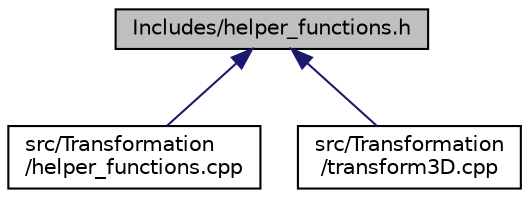 digraph "Includes/helper_functions.h"
{
  edge [fontname="Helvetica",fontsize="10",labelfontname="Helvetica",labelfontsize="10"];
  node [fontname="Helvetica",fontsize="10",shape=record];
  Node5 [label="Includes/helper_functions.h",height=0.2,width=0.4,color="black", fillcolor="grey75", style="filled", fontcolor="black"];
  Node5 -> Node6 [dir="back",color="midnightblue",fontsize="10",style="solid"];
  Node6 [label="src/Transformation\l/helper_functions.cpp",height=0.2,width=0.4,color="black", fillcolor="white", style="filled",URL="$helper__functions_8cpp.html"];
  Node5 -> Node7 [dir="back",color="midnightblue",fontsize="10",style="solid"];
  Node7 [label="src/Transformation\l/transform3D.cpp",height=0.2,width=0.4,color="black", fillcolor="white", style="filled",URL="$transform3_d_8cpp.html"];
}
